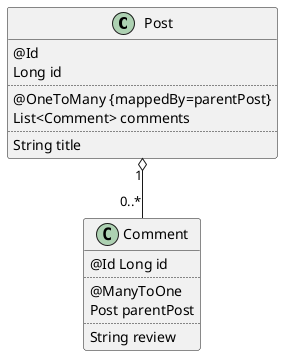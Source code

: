 @startuml
'https://plantuml.com/class-diagram

hide empty members

class Post {
    @Id
    Long id
    ..
    @OneToMany {mappedBy=parentPost}
    List<Comment> comments
    ..
    String title
}

class Comment {
    @Id Long id
    ..
    @ManyToOne
    Post parentPost
    ..
    String review
}

Post "1" o-- "0..*" Comment
@enduml